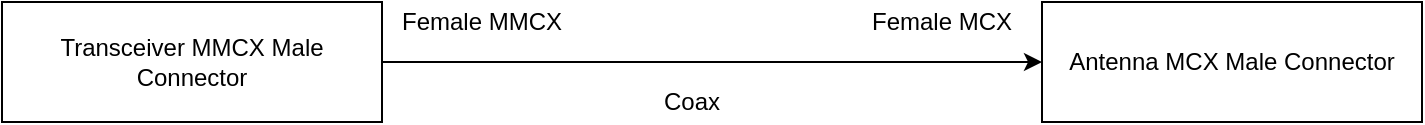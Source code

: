 <mxfile version="13.7.7" type="device"><diagram id="Ljnhc2pva-ES1InxTw_h" name="Page-1"><mxGraphModel dx="960" dy="588" grid="1" gridSize="10" guides="1" tooltips="1" connect="1" arrows="1" fold="1" page="1" pageScale="1" pageWidth="850" pageHeight="1100" math="0" shadow="0"><root><mxCell id="0"/><mxCell id="1" parent="0"/><mxCell id="IKvf3ct2X6du9Ks_VD-H-3" style="edgeStyle=orthogonalEdgeStyle;rounded=0;orthogonalLoop=1;jettySize=auto;html=1;entryX=0;entryY=0.5;entryDx=0;entryDy=0;" edge="1" parent="1" source="IKvf3ct2X6du9Ks_VD-H-1" target="IKvf3ct2X6du9Ks_VD-H-2"><mxGeometry relative="1" as="geometry"/></mxCell><mxCell id="IKvf3ct2X6du9Ks_VD-H-1" value="Transceiver MMCX Male Connector" style="rounded=0;whiteSpace=wrap;html=1;" vertex="1" parent="1"><mxGeometry x="100" y="220" width="190" height="60" as="geometry"/></mxCell><mxCell id="IKvf3ct2X6du9Ks_VD-H-2" value="Antenna MCX Male Connector" style="rounded=0;whiteSpace=wrap;html=1;" vertex="1" parent="1"><mxGeometry x="620" y="220" width="190" height="60" as="geometry"/></mxCell><mxCell id="IKvf3ct2X6du9Ks_VD-H-4" value="Female MMCX" style="text;html=1;strokeColor=none;fillColor=none;align=center;verticalAlign=middle;whiteSpace=wrap;rounded=0;" vertex="1" parent="1"><mxGeometry x="290" y="220" width="100" height="20" as="geometry"/></mxCell><mxCell id="IKvf3ct2X6du9Ks_VD-H-6" value="Female MCX" style="text;html=1;strokeColor=none;fillColor=none;align=center;verticalAlign=middle;whiteSpace=wrap;rounded=0;" vertex="1" parent="1"><mxGeometry x="520" y="220" width="100" height="20" as="geometry"/></mxCell><mxCell id="IKvf3ct2X6du9Ks_VD-H-7" value="Coax" style="text;html=1;strokeColor=none;fillColor=none;align=center;verticalAlign=middle;whiteSpace=wrap;rounded=0;" vertex="1" parent="1"><mxGeometry x="425" y="260" width="40" height="20" as="geometry"/></mxCell></root></mxGraphModel></diagram></mxfile>